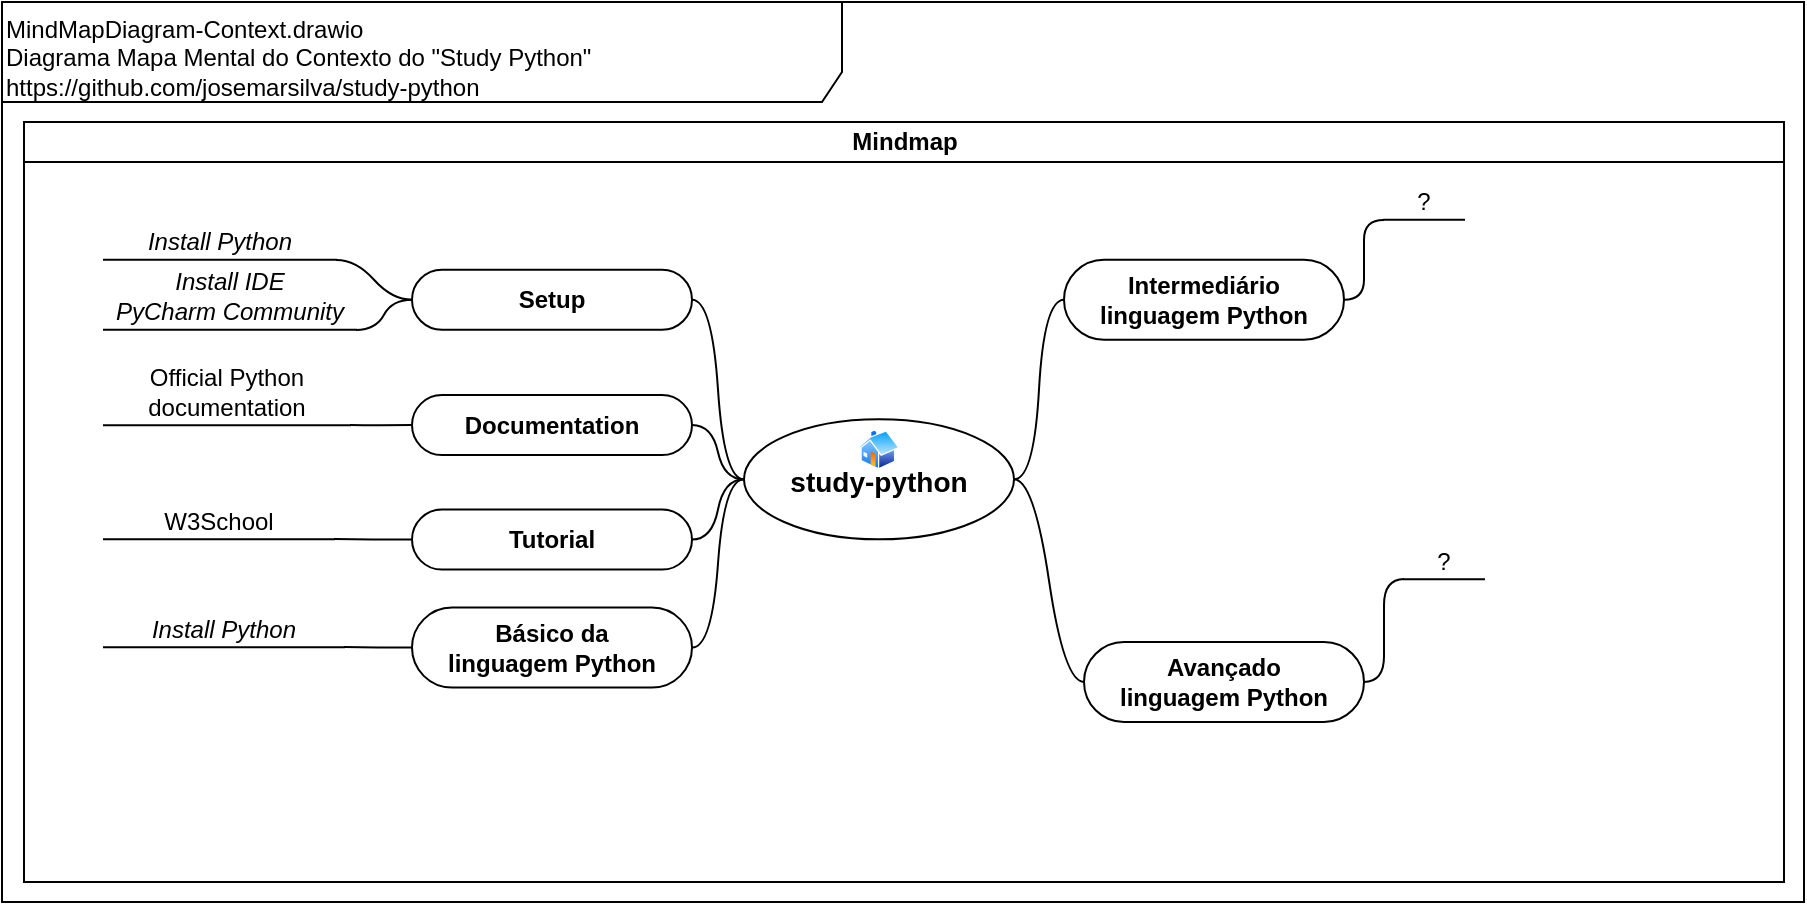 <mxfile version="14.7.7" type="device"><diagram id="526JFKrqtkbu5Ab86iZz" name="Página-1"><mxGraphModel dx="1108" dy="534" grid="1" gridSize="10" guides="1" tooltips="1" connect="1" arrows="1" fold="1" page="1" pageScale="1" pageWidth="827" pageHeight="1169" math="0" shadow="0"><root><mxCell id="0"/><mxCell id="1" parent="0"/><mxCell id="5jpJCo4kvUvBawqh1GSk-1" value="&lt;div&gt;&lt;/div&gt;MindMapDiagram-Context.drawio&lt;br&gt;Diagrama Mapa Mental do Contexto do &quot;Study Python&quot;&lt;br&gt;https://github.com/josemarsilva/study-python" style="shape=umlFrame;whiteSpace=wrap;html=1;width=420;height=50;verticalAlign=top;align=left;" parent="1" vertex="1"><mxGeometry x="9" y="10" width="901" height="450" as="geometry"/></mxCell><mxCell id="5jpJCo4kvUvBawqh1GSk-2" value="Mindmap" style="swimlane;html=1;startSize=20;horizontal=1;containerType=tree;" parent="1" vertex="1"><mxGeometry x="20" y="70" width="880" height="380" as="geometry"/></mxCell><mxCell id="7fiooWQBaUIvVht02LMV-20" value="Install Python" style="whiteSpace=wrap;html=1;shape=partialRectangle;top=0;left=0;bottom=1;right=0;points=[[0,1],[1,1]];fillColor=none;align=center;verticalAlign=bottom;routingCenterY=0.5;snapToPoint=1;recursiveResize=0;autosize=1;treeFolding=1;treeMoving=1;newEdgeStyle={&quot;edgeStyle&quot;:&quot;entityRelationEdgeStyle&quot;,&quot;startArrow&quot;:&quot;none&quot;,&quot;endArrow&quot;:&quot;none&quot;,&quot;segment&quot;:10,&quot;curved&quot;:1};fontStyle=2" parent="5jpJCo4kvUvBawqh1GSk-2" vertex="1"><mxGeometry x="40" y="48.88" width="116" height="20" as="geometry"/></mxCell><mxCell id="5jpJCo4kvUvBawqh1GSk-7" value="&lt;font style=&quot;font-size: 14px&quot;&gt;study-python&lt;/font&gt;" style="ellipse;whiteSpace=wrap;html=1;align=center;treeFolding=1;treeMoving=1;newEdgeStyle={&quot;edgeStyle&quot;:&quot;entityRelationEdgeStyle&quot;,&quot;startArrow&quot;:&quot;none&quot;,&quot;endArrow&quot;:&quot;none&quot;,&quot;segment&quot;:10,&quot;curved&quot;:1};fontStyle=1;fontSize=18;" parent="5jpJCo4kvUvBawqh1GSk-2" vertex="1"><mxGeometry x="360" y="148.68" width="135" height="60" as="geometry"/></mxCell><mxCell id="7fiooWQBaUIvVht02LMV-9" value="" style="aspect=fixed;perimeter=ellipsePerimeter;html=1;align=center;shadow=0;dashed=0;spacingTop=3;image;image=img/lib/active_directory/home.svg;fontSize=18;" parent="5jpJCo4kvUvBawqh1GSk-2" vertex="1"><mxGeometry x="417.19" y="153.68" width="20.62" height="20" as="geometry"/></mxCell><mxCell id="5H5p-lWwtxb4N927vXze-4" value="Intermediário&lt;br&gt;linguagem Python" style="whiteSpace=wrap;html=1;rounded=1;arcSize=50;align=center;verticalAlign=middle;strokeWidth=1;autosize=1;spacing=4;treeFolding=1;treeMoving=1;newEdgeStyle={&quot;edgeStyle&quot;:&quot;entityRelationEdgeStyle&quot;,&quot;startArrow&quot;:&quot;none&quot;,&quot;endArrow&quot;:&quot;none&quot;,&quot;segment&quot;:10,&quot;curved&quot;:1};fontStyle=1" parent="5jpJCo4kvUvBawqh1GSk-2" vertex="1"><mxGeometry x="520" y="68.88" width="140" height="40" as="geometry"/></mxCell><mxCell id="5H5p-lWwtxb4N927vXze-2" value="" style="edgeStyle=entityRelationEdgeStyle;startArrow=none;endArrow=none;segment=10;curved=1;exitX=1;exitY=0.5;exitDx=0;exitDy=0;" parent="5jpJCo4kvUvBawqh1GSk-2" source="5jpJCo4kvUvBawqh1GSk-7" target="5H5p-lWwtxb4N927vXze-4" edge="1"><mxGeometry relative="1" as="geometry"><mxPoint x="535" y="145" as="targetPoint"/><mxPoint x="720" y="155" as="sourcePoint"/></mxGeometry></mxCell><mxCell id="5H5p-lWwtxb4N927vXze-11" value="?" style="whiteSpace=wrap;html=1;shape=partialRectangle;top=0;left=0;bottom=1;right=0;points=[[0,1],[1,1]];fillColor=none;align=center;verticalAlign=bottom;routingCenterY=0.5;snapToPoint=1;recursiveResize=0;autosize=1;treeFolding=1;treeMoving=1;newEdgeStyle={&quot;edgeStyle&quot;:&quot;entityRelationEdgeStyle&quot;,&quot;startArrow&quot;:&quot;none&quot;,&quot;endArrow&quot;:&quot;none&quot;,&quot;segment&quot;:10,&quot;curved&quot;:1};" parent="5jpJCo4kvUvBawqh1GSk-2" vertex="1"><mxGeometry x="680" y="28.88" width="40" height="20" as="geometry"/></mxCell><mxCell id="5H5p-lWwtxb4N927vXze-12" value="" style="edgeStyle=entityRelationEdgeStyle;startArrow=none;endArrow=none;segment=10;curved=1;exitX=1;exitY=0.5;exitDx=0;exitDy=0;" parent="5jpJCo4kvUvBawqh1GSk-2" source="5H5p-lWwtxb4N927vXze-4" target="5H5p-lWwtxb4N927vXze-11" edge="1"><mxGeometry relative="1" as="geometry"><mxPoint x="714" y="155" as="sourcePoint"/></mxGeometry></mxCell><mxCell id="5H5p-lWwtxb4N927vXze-13" value="?" style="whiteSpace=wrap;html=1;shape=partialRectangle;top=0;left=0;bottom=1;right=0;points=[[0,1],[1,1]];fillColor=none;align=center;verticalAlign=bottom;routingCenterY=0.5;snapToPoint=1;recursiveResize=0;autosize=1;treeFolding=1;treeMoving=1;newEdgeStyle={&quot;edgeStyle&quot;:&quot;entityRelationEdgeStyle&quot;,&quot;startArrow&quot;:&quot;none&quot;,&quot;endArrow&quot;:&quot;none&quot;,&quot;segment&quot;:10,&quot;curved&quot;:1};" parent="5jpJCo4kvUvBawqh1GSk-2" vertex="1"><mxGeometry x="690" y="208.68" width="40" height="20" as="geometry"/></mxCell><mxCell id="YXQ6JCIlaUyNOP6dZrVh-12" value="&lt;span style=&quot;font-style: normal&quot;&gt;W3School&lt;/span&gt;" style="whiteSpace=wrap;html=1;shape=partialRectangle;top=0;left=0;bottom=1;right=0;points=[[0,1],[1,1]];fillColor=none;align=center;verticalAlign=bottom;routingCenterY=0.5;snapToPoint=1;recursiveResize=0;autosize=1;treeFolding=1;treeMoving=1;newEdgeStyle={&quot;edgeStyle&quot;:&quot;entityRelationEdgeStyle&quot;,&quot;startArrow&quot;:&quot;none&quot;,&quot;endArrow&quot;:&quot;none&quot;,&quot;segment&quot;:10,&quot;curved&quot;:1};fontStyle=2" parent="5jpJCo4kvUvBawqh1GSk-2" vertex="1"><mxGeometry x="40" y="188.68" width="115" height="20" as="geometry"/></mxCell><mxCell id="5jpJCo4kvUvBawqh1GSk-3" value="" style="edgeStyle=entityRelationEdgeStyle;startArrow=none;endArrow=none;segment=10;curved=1;exitX=0;exitY=0.5;exitDx=0;exitDy=0;" parent="1" source="5jpJCo4kvUvBawqh1GSk-7" target="5jpJCo4kvUvBawqh1GSk-8" edge="1"><mxGeometry relative="1" as="geometry"><mxPoint x="404" y="183.88" as="sourcePoint"/></mxGeometry></mxCell><mxCell id="5jpJCo4kvUvBawqh1GSk-5" value="" style="edgeStyle=entityRelationEdgeStyle;startArrow=none;endArrow=none;segment=10;curved=1;exitX=0;exitY=0.5;exitDx=0;exitDy=0;entryX=1;entryY=0.5;entryDx=0;entryDy=0;" parent="1" source="5jpJCo4kvUvBawqh1GSk-7" target="5jpJCo4kvUvBawqh1GSk-10" edge="1"><mxGeometry relative="1" as="geometry"><mxPoint x="408" y="163.88" as="targetPoint"/><mxPoint x="404" y="183.88" as="sourcePoint"/></mxGeometry></mxCell><mxCell id="5jpJCo4kvUvBawqh1GSk-8" value="Básico da &lt;br&gt;linguagem Python" style="whiteSpace=wrap;html=1;rounded=1;arcSize=50;align=center;verticalAlign=middle;strokeWidth=1;autosize=1;spacing=4;treeFolding=1;treeMoving=1;newEdgeStyle={&quot;edgeStyle&quot;:&quot;entityRelationEdgeStyle&quot;,&quot;startArrow&quot;:&quot;none&quot;,&quot;endArrow&quot;:&quot;none&quot;,&quot;segment&quot;:10,&quot;curved&quot;:1};fontStyle=1" parent="1" vertex="1"><mxGeometry x="214" y="312.81" width="140" height="40" as="geometry"/></mxCell><mxCell id="5jpJCo4kvUvBawqh1GSk-10" value="Setup" style="whiteSpace=wrap;html=1;rounded=1;arcSize=50;align=center;verticalAlign=middle;strokeWidth=1;autosize=1;spacing=4;treeFolding=1;treeMoving=1;newEdgeStyle={&quot;edgeStyle&quot;:&quot;entityRelationEdgeStyle&quot;,&quot;startArrow&quot;:&quot;none&quot;,&quot;endArrow&quot;:&quot;none&quot;,&quot;segment&quot;:10,&quot;curved&quot;:1};fontStyle=1" parent="1" vertex="1"><mxGeometry x="214" y="143.88" width="140" height="30" as="geometry"/></mxCell><mxCell id="7fiooWQBaUIvVht02LMV-21" value="" style="edgeStyle=entityRelationEdgeStyle;startArrow=none;endArrow=none;segment=10;curved=1;exitX=0;exitY=0.5;exitDx=0;exitDy=0;" parent="1" source="5jpJCo4kvUvBawqh1GSk-10" target="7fiooWQBaUIvVht02LMV-20" edge="1"><mxGeometry relative="1" as="geometry"><mxPoint x="174" y="337.88" as="sourcePoint"/></mxGeometry></mxCell><mxCell id="iZZ-ExijIcHXeMHchaSP-1" value="Install IDE &lt;br&gt;PyCharm Community" style="whiteSpace=wrap;html=1;shape=partialRectangle;top=0;left=0;bottom=1;right=0;points=[[0,1],[1,1]];fillColor=none;align=center;verticalAlign=bottom;routingCenterY=0.5;snapToPoint=1;recursiveResize=0;autosize=1;treeFolding=1;treeMoving=1;newEdgeStyle={&quot;edgeStyle&quot;:&quot;entityRelationEdgeStyle&quot;,&quot;startArrow&quot;:&quot;none&quot;,&quot;endArrow&quot;:&quot;none&quot;,&quot;segment&quot;:10,&quot;curved&quot;:1};fontStyle=2" parent="1" vertex="1"><mxGeometry x="60" y="143.88" width="126" height="30" as="geometry"/></mxCell><mxCell id="iZZ-ExijIcHXeMHchaSP-2" value="" style="edgeStyle=entityRelationEdgeStyle;startArrow=none;endArrow=none;segment=10;curved=1;exitX=0;exitY=0.5;exitDx=0;exitDy=0;" parent="1" source="5jpJCo4kvUvBawqh1GSk-10" target="iZZ-ExijIcHXeMHchaSP-1" edge="1"><mxGeometry relative="1" as="geometry"><mxPoint x="169" y="187.88" as="sourcePoint"/></mxGeometry></mxCell><mxCell id="5H5p-lWwtxb4N927vXze-1" value="" style="edgeStyle=entityRelationEdgeStyle;startArrow=none;endArrow=none;segment=10;curved=1;exitX=1;exitY=0.5;exitDx=0;exitDy=0;" parent="1" source="5jpJCo4kvUvBawqh1GSk-7" target="5H5p-lWwtxb4N927vXze-3" edge="1"><mxGeometry relative="1" as="geometry"><mxPoint x="740" y="225" as="sourcePoint"/><mxPoint x="557" y="272.25" as="targetPoint"/></mxGeometry></mxCell><mxCell id="5H5p-lWwtxb4N927vXze-3" value="Avançado&lt;br&gt;linguagem Python" style="whiteSpace=wrap;html=1;rounded=1;arcSize=50;align=center;verticalAlign=middle;strokeWidth=1;autosize=1;spacing=4;treeFolding=1;treeMoving=1;newEdgeStyle={&quot;edgeStyle&quot;:&quot;entityRelationEdgeStyle&quot;,&quot;startArrow&quot;:&quot;none&quot;,&quot;endArrow&quot;:&quot;none&quot;,&quot;segment&quot;:10,&quot;curved&quot;:1};fontStyle=1" parent="1" vertex="1"><mxGeometry x="550" y="330" width="140" height="40" as="geometry"/></mxCell><mxCell id="5H5p-lWwtxb4N927vXze-14" value="" style="edgeStyle=entityRelationEdgeStyle;startArrow=none;endArrow=none;segment=10;curved=1;exitX=1;exitY=0.5;exitDx=0;exitDy=0;" parent="1" source="5H5p-lWwtxb4N927vXze-3" target="5H5p-lWwtxb4N927vXze-13" edge="1"><mxGeometry relative="1" as="geometry"><mxPoint x="714" y="270" as="sourcePoint"/></mxGeometry></mxCell><mxCell id="YXQ6JCIlaUyNOP6dZrVh-1" value="" style="edgeStyle=entityRelationEdgeStyle;startArrow=none;endArrow=none;segment=10;curved=1;exitX=0;exitY=0.5;exitDx=0;exitDy=0;" parent="1" source="5jpJCo4kvUvBawqh1GSk-7" target="YXQ6JCIlaUyNOP6dZrVh-3" edge="1"><mxGeometry relative="1" as="geometry"><mxPoint x="404" y="293.88" as="sourcePoint"/></mxGeometry></mxCell><mxCell id="YXQ6JCIlaUyNOP6dZrVh-2" value="" style="edgeStyle=entityRelationEdgeStyle;startArrow=none;endArrow=none;segment=10;curved=1;exitX=0;exitY=0.5;exitDx=0;exitDy=0;entryX=1;entryY=0.5;entryDx=0;entryDy=0;" parent="1" source="5jpJCo4kvUvBawqh1GSk-7" target="YXQ6JCIlaUyNOP6dZrVh-4" edge="1"><mxGeometry relative="1" as="geometry"><mxPoint x="408" y="273.88" as="targetPoint"/><mxPoint x="404" y="293.88" as="sourcePoint"/></mxGeometry></mxCell><mxCell id="YXQ6JCIlaUyNOP6dZrVh-3" value="Tutorial" style="whiteSpace=wrap;html=1;rounded=1;arcSize=50;align=center;verticalAlign=middle;strokeWidth=1;autosize=1;spacing=4;treeFolding=1;treeMoving=1;newEdgeStyle={&quot;edgeStyle&quot;:&quot;entityRelationEdgeStyle&quot;,&quot;startArrow&quot;:&quot;none&quot;,&quot;endArrow&quot;:&quot;none&quot;,&quot;segment&quot;:10,&quot;curved&quot;:1};fontStyle=1" parent="1" vertex="1"><mxGeometry x="214" y="263.81" width="140" height="30" as="geometry"/></mxCell><mxCell id="YXQ6JCIlaUyNOP6dZrVh-4" value="Documentation" style="whiteSpace=wrap;html=1;rounded=1;arcSize=50;align=center;verticalAlign=middle;strokeWidth=1;autosize=1;spacing=4;treeFolding=1;treeMoving=1;newEdgeStyle={&quot;edgeStyle&quot;:&quot;entityRelationEdgeStyle&quot;,&quot;startArrow&quot;:&quot;none&quot;,&quot;endArrow&quot;:&quot;none&quot;,&quot;segment&quot;:10,&quot;curved&quot;:1};fontStyle=1" parent="1" vertex="1"><mxGeometry x="214" y="206.56" width="140" height="30" as="geometry"/></mxCell><mxCell id="YXQ6JCIlaUyNOP6dZrVh-8" value="Install Python" style="whiteSpace=wrap;html=1;shape=partialRectangle;top=0;left=0;bottom=1;right=0;points=[[0,1],[1,1]];fillColor=none;align=center;verticalAlign=bottom;routingCenterY=0.5;snapToPoint=1;recursiveResize=0;autosize=1;treeFolding=1;treeMoving=1;newEdgeStyle={&quot;edgeStyle&quot;:&quot;entityRelationEdgeStyle&quot;,&quot;startArrow&quot;:&quot;none&quot;,&quot;endArrow&quot;:&quot;none&quot;,&quot;segment&quot;:10,&quot;curved&quot;:1};fontStyle=2" parent="1" vertex="1"><mxGeometry x="60" y="312.68" width="120" height="20" as="geometry"/></mxCell><mxCell id="YXQ6JCIlaUyNOP6dZrVh-9" value="" style="edgeStyle=entityRelationEdgeStyle;startArrow=none;endArrow=none;segment=10;curved=1;exitX=0;exitY=0.5;exitDx=0;exitDy=0;" parent="1" source="5jpJCo4kvUvBawqh1GSk-8" target="YXQ6JCIlaUyNOP6dZrVh-8" edge="1"><mxGeometry relative="1" as="geometry"><mxPoint x="214" y="225" as="sourcePoint"/></mxGeometry></mxCell><mxCell id="YXQ6JCIlaUyNOP6dZrVh-10" value="&lt;span style=&quot;font-style: normal&quot;&gt;Official Python&lt;/span&gt;&lt;br style=&quot;font-style: normal&quot;&gt;&lt;span style=&quot;font-style: normal&quot;&gt;documentation&lt;/span&gt;" style="whiteSpace=wrap;html=1;shape=partialRectangle;top=0;left=0;bottom=1;right=0;points=[[0,1],[1,1]];fillColor=none;align=center;verticalAlign=bottom;routingCenterY=0.5;snapToPoint=1;recursiveResize=0;autosize=1;treeFolding=1;treeMoving=1;newEdgeStyle={&quot;edgeStyle&quot;:&quot;entityRelationEdgeStyle&quot;,&quot;startArrow&quot;:&quot;none&quot;,&quot;endArrow&quot;:&quot;none&quot;,&quot;segment&quot;:10,&quot;curved&quot;:1};fontStyle=2" parent="1" vertex="1"><mxGeometry x="60" y="191.68" width="123" height="30" as="geometry"/></mxCell><mxCell id="YXQ6JCIlaUyNOP6dZrVh-11" value="" style="edgeStyle=entityRelationEdgeStyle;startArrow=none;endArrow=none;segment=10;curved=1;exitX=0;exitY=0.5;exitDx=0;exitDy=0;" parent="1" source="YXQ6JCIlaUyNOP6dZrVh-4" target="YXQ6JCIlaUyNOP6dZrVh-10" edge="1"><mxGeometry relative="1" as="geometry"><mxPoint x="204" y="271.13" as="sourcePoint"/></mxGeometry></mxCell><mxCell id="YXQ6JCIlaUyNOP6dZrVh-13" value="" style="edgeStyle=entityRelationEdgeStyle;startArrow=none;endArrow=none;segment=10;curved=1;" parent="1" source="YXQ6JCIlaUyNOP6dZrVh-3" target="YXQ6JCIlaUyNOP6dZrVh-12" edge="1"><mxGeometry relative="1" as="geometry"><mxPoint x="212" y="322.88" as="sourcePoint"/></mxGeometry></mxCell></root></mxGraphModel></diagram></mxfile>